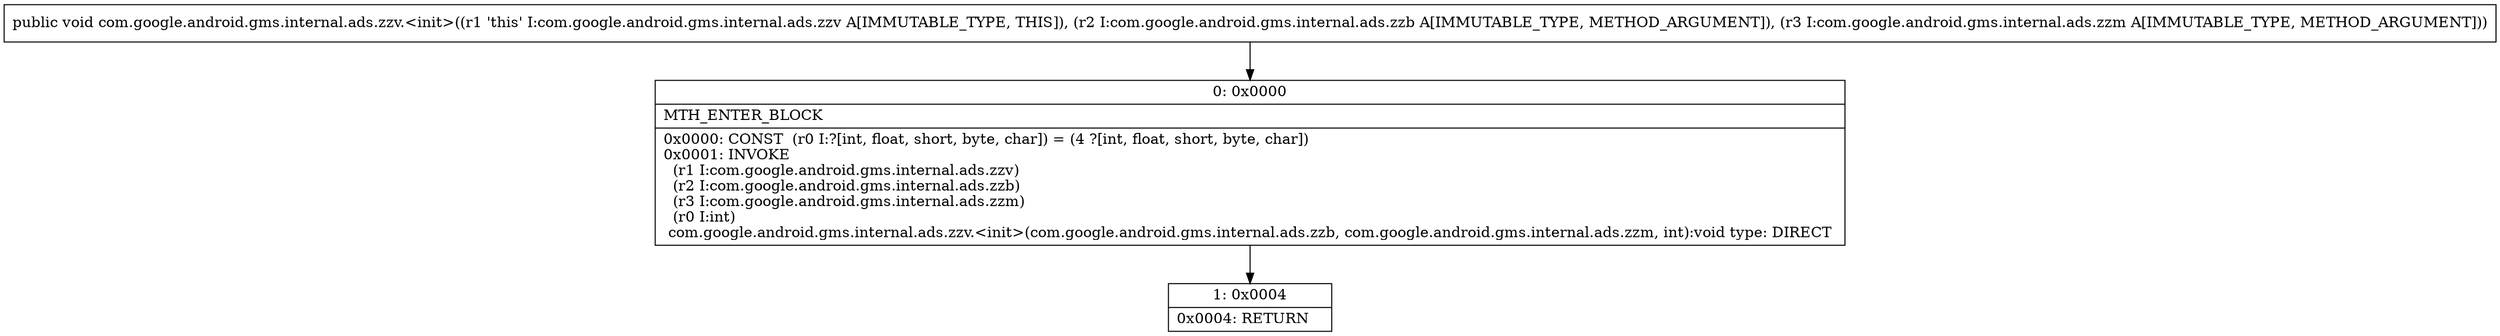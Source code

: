 digraph "CFG forcom.google.android.gms.internal.ads.zzv.\<init\>(Lcom\/google\/android\/gms\/internal\/ads\/zzb;Lcom\/google\/android\/gms\/internal\/ads\/zzm;)V" {
Node_0 [shape=record,label="{0\:\ 0x0000|MTH_ENTER_BLOCK\l|0x0000: CONST  (r0 I:?[int, float, short, byte, char]) = (4 ?[int, float, short, byte, char]) \l0x0001: INVOKE  \l  (r1 I:com.google.android.gms.internal.ads.zzv)\l  (r2 I:com.google.android.gms.internal.ads.zzb)\l  (r3 I:com.google.android.gms.internal.ads.zzm)\l  (r0 I:int)\l com.google.android.gms.internal.ads.zzv.\<init\>(com.google.android.gms.internal.ads.zzb, com.google.android.gms.internal.ads.zzm, int):void type: DIRECT \l}"];
Node_1 [shape=record,label="{1\:\ 0x0004|0x0004: RETURN   \l}"];
MethodNode[shape=record,label="{public void com.google.android.gms.internal.ads.zzv.\<init\>((r1 'this' I:com.google.android.gms.internal.ads.zzv A[IMMUTABLE_TYPE, THIS]), (r2 I:com.google.android.gms.internal.ads.zzb A[IMMUTABLE_TYPE, METHOD_ARGUMENT]), (r3 I:com.google.android.gms.internal.ads.zzm A[IMMUTABLE_TYPE, METHOD_ARGUMENT])) }"];
MethodNode -> Node_0;
Node_0 -> Node_1;
}

